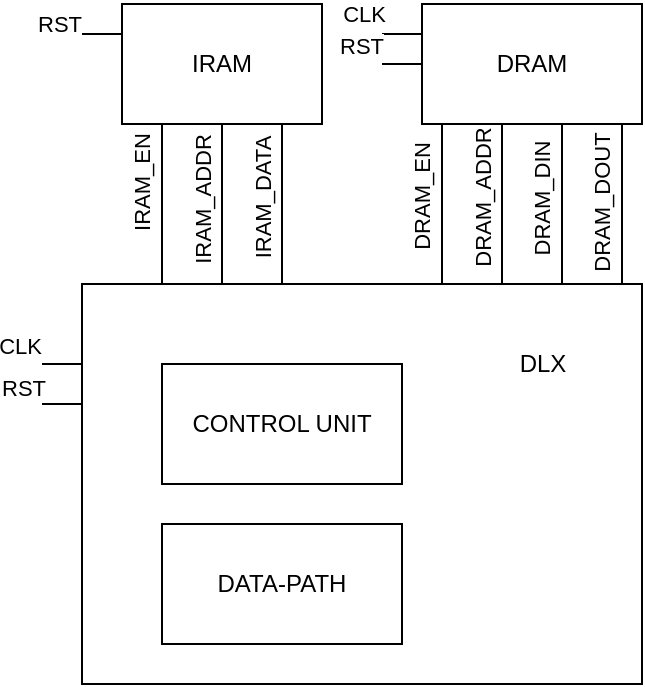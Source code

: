 <mxfile version="13.7.2" type="github">
  <diagram id="xcqGYUf3VXrsSio_z7OR" name="Page-1">
    <mxGraphModel dx="788" dy="1592" grid="1" gridSize="10" guides="1" tooltips="1" connect="1" arrows="1" fold="1" page="1" pageScale="1" pageWidth="850" pageHeight="1100" math="0" shadow="0">
      <root>
        <mxCell id="0" />
        <mxCell id="1" parent="0" />
        <mxCell id="gmM_LmoogHVwuD5NCm87-20" style="edgeStyle=orthogonalEdgeStyle;rounded=0;orthogonalLoop=1;jettySize=auto;html=1;exitX=0;exitY=0.5;exitDx=0;exitDy=0;endArrow=none;endFill=0;" edge="1" parent="1" source="gmM_LmoogHVwuD5NCm87-3">
          <mxGeometry relative="1" as="geometry">
            <mxPoint x="220" y="160" as="targetPoint" />
            <Array as="points">
              <mxPoint x="240" y="160" />
            </Array>
          </mxGeometry>
        </mxCell>
        <mxCell id="gmM_LmoogHVwuD5NCm87-25" value="" style="edgeLabel;html=1;align=center;verticalAlign=middle;resizable=0;points=[];" vertex="1" connectable="0" parent="gmM_LmoogHVwuD5NCm87-20">
          <mxGeometry x="0.982" y="-2" relative="1" as="geometry">
            <mxPoint x="-10.57" y="-8" as="offset" />
          </mxGeometry>
        </mxCell>
        <mxCell id="gmM_LmoogHVwuD5NCm87-27" value="CLK" style="edgeLabel;html=1;align=right;verticalAlign=bottom;resizable=0;points=[];labelPosition=left;verticalLabelPosition=top;" vertex="1" connectable="0" parent="gmM_LmoogHVwuD5NCm87-20">
          <mxGeometry x="0.982" y="-1" relative="1" as="geometry">
            <mxPoint as="offset" />
          </mxGeometry>
        </mxCell>
        <mxCell id="gmM_LmoogHVwuD5NCm87-22" style="edgeStyle=orthogonalEdgeStyle;rounded=0;orthogonalLoop=1;jettySize=auto;html=1;exitX=0;exitY=0.5;exitDx=0;exitDy=0;endArrow=none;endFill=0;" edge="1" parent="1" source="gmM_LmoogHVwuD5NCm87-3">
          <mxGeometry relative="1" as="geometry">
            <mxPoint x="220" y="180" as="targetPoint" />
            <Array as="points">
              <mxPoint x="240" y="180" />
            </Array>
          </mxGeometry>
        </mxCell>
        <mxCell id="gmM_LmoogHVwuD5NCm87-28" value="RST" style="edgeLabel;html=1;align=right;verticalAlign=bottom;resizable=0;points=[];labelPosition=left;verticalLabelPosition=top;" vertex="1" connectable="0" parent="gmM_LmoogHVwuD5NCm87-22">
          <mxGeometry x="0.9" relative="1" as="geometry">
            <mxPoint x="-1" as="offset" />
          </mxGeometry>
        </mxCell>
        <mxCell id="gmM_LmoogHVwuD5NCm87-3" value="" style="rounded=0;whiteSpace=wrap;html=1;fillColor=none;" vertex="1" parent="1">
          <mxGeometry x="240" y="120" width="280" height="200" as="geometry" />
        </mxCell>
        <mxCell id="gmM_LmoogHVwuD5NCm87-1" value="CONTROL UNIT" style="rounded=0;whiteSpace=wrap;html=1;fillColor=none;" vertex="1" parent="1">
          <mxGeometry x="280" y="160" width="120" height="60" as="geometry" />
        </mxCell>
        <mxCell id="gmM_LmoogHVwuD5NCm87-2" value="DATA-PATH" style="rounded=0;whiteSpace=wrap;html=1;fillColor=none;" vertex="1" parent="1">
          <mxGeometry x="280" y="240" width="120" height="60" as="geometry" />
        </mxCell>
        <mxCell id="gmM_LmoogHVwuD5NCm87-11" style="edgeStyle=orthogonalEdgeStyle;rounded=0;orthogonalLoop=1;jettySize=auto;html=1;exitX=0.5;exitY=1;exitDx=0;exitDy=0;entryX=0.25;entryY=0;entryDx=0;entryDy=0;endArrow=none;endFill=0;" edge="1" parent="1" source="gmM_LmoogHVwuD5NCm87-4" target="gmM_LmoogHVwuD5NCm87-3">
          <mxGeometry relative="1" as="geometry" />
        </mxCell>
        <mxCell id="gmM_LmoogHVwuD5NCm87-34" value="IRAM_ADDR" style="edgeLabel;html=1;align=center;verticalAlign=middle;resizable=0;points=[];horizontal=0;" vertex="1" connectable="0" parent="gmM_LmoogHVwuD5NCm87-11">
          <mxGeometry x="-0.053" relative="1" as="geometry">
            <mxPoint x="-10" as="offset" />
          </mxGeometry>
        </mxCell>
        <mxCell id="gmM_LmoogHVwuD5NCm87-12" style="edgeStyle=orthogonalEdgeStyle;rounded=0;orthogonalLoop=1;jettySize=auto;html=1;exitX=0.75;exitY=1;exitDx=0;exitDy=0;entryX=0.25;entryY=0;entryDx=0;entryDy=0;endArrow=none;endFill=0;" edge="1" parent="1" source="gmM_LmoogHVwuD5NCm87-4" target="gmM_LmoogHVwuD5NCm87-3">
          <mxGeometry relative="1" as="geometry">
            <Array as="points">
              <mxPoint x="340" y="120" />
            </Array>
          </mxGeometry>
        </mxCell>
        <mxCell id="gmM_LmoogHVwuD5NCm87-35" value="IRAM_DATA" style="edgeLabel;html=1;align=center;verticalAlign=middle;resizable=0;points=[];horizontal=0;" vertex="1" connectable="0" parent="gmM_LmoogHVwuD5NCm87-12">
          <mxGeometry x="-0.271" relative="1" as="geometry">
            <mxPoint x="-10" as="offset" />
          </mxGeometry>
        </mxCell>
        <mxCell id="gmM_LmoogHVwuD5NCm87-14" style="edgeStyle=orthogonalEdgeStyle;rounded=0;orthogonalLoop=1;jettySize=auto;html=1;exitX=0.25;exitY=1;exitDx=0;exitDy=0;entryX=0.25;entryY=0;entryDx=0;entryDy=0;endArrow=none;endFill=0;" edge="1" parent="1" source="gmM_LmoogHVwuD5NCm87-4" target="gmM_LmoogHVwuD5NCm87-3">
          <mxGeometry relative="1" as="geometry">
            <Array as="points">
              <mxPoint x="280" y="120" />
            </Array>
          </mxGeometry>
        </mxCell>
        <mxCell id="gmM_LmoogHVwuD5NCm87-33" value="IRAM_EN" style="edgeLabel;html=1;align=center;verticalAlign=middle;resizable=0;points=[];horizontal=0;" vertex="1" connectable="0" parent="gmM_LmoogHVwuD5NCm87-14">
          <mxGeometry x="-0.404" y="1" relative="1" as="geometry">
            <mxPoint x="-11" as="offset" />
          </mxGeometry>
        </mxCell>
        <mxCell id="gmM_LmoogHVwuD5NCm87-21" style="edgeStyle=orthogonalEdgeStyle;rounded=0;orthogonalLoop=1;jettySize=auto;html=1;exitX=0;exitY=0.25;exitDx=0;exitDy=0;endArrow=none;endFill=0;" edge="1" parent="1" source="gmM_LmoogHVwuD5NCm87-4">
          <mxGeometry relative="1" as="geometry">
            <mxPoint x="240" y="-5" as="targetPoint" />
          </mxGeometry>
        </mxCell>
        <mxCell id="gmM_LmoogHVwuD5NCm87-32" value="RST" style="edgeLabel;html=1;align=right;verticalAlign=bottom;resizable=0;points=[];labelPosition=left;verticalLabelPosition=top;" vertex="1" connectable="0" parent="gmM_LmoogHVwuD5NCm87-21">
          <mxGeometry x="0.973" y="2" relative="1" as="geometry">
            <mxPoint y="1" as="offset" />
          </mxGeometry>
        </mxCell>
        <mxCell id="gmM_LmoogHVwuD5NCm87-4" value="IRAM" style="rounded=0;whiteSpace=wrap;html=1;fillColor=none;" vertex="1" parent="1">
          <mxGeometry x="260" y="-20" width="100" height="60" as="geometry" />
        </mxCell>
        <mxCell id="gmM_LmoogHVwuD5NCm87-15" style="edgeStyle=orthogonalEdgeStyle;rounded=0;orthogonalLoop=1;jettySize=auto;html=1;exitX=0.5;exitY=1;exitDx=0;exitDy=0;entryX=0.75;entryY=0;entryDx=0;entryDy=0;endArrow=none;endFill=0;" edge="1" parent="1" source="gmM_LmoogHVwuD5NCm87-5" target="gmM_LmoogHVwuD5NCm87-3">
          <mxGeometry relative="1" as="geometry">
            <Array as="points">
              <mxPoint x="450" y="40" />
            </Array>
          </mxGeometry>
        </mxCell>
        <mxCell id="gmM_LmoogHVwuD5NCm87-37" value="DRAM_ADDR" style="edgeLabel;html=1;align=center;verticalAlign=middle;resizable=0;points=[];horizontal=0;" vertex="1" connectable="0" parent="gmM_LmoogHVwuD5NCm87-15">
          <mxGeometry x="0.095" relative="1" as="geometry">
            <mxPoint x="-10" as="offset" />
          </mxGeometry>
        </mxCell>
        <mxCell id="gmM_LmoogHVwuD5NCm87-16" style="edgeStyle=orthogonalEdgeStyle;rounded=0;orthogonalLoop=1;jettySize=auto;html=1;exitX=0.5;exitY=1;exitDx=0;exitDy=0;entryX=0.75;entryY=0;entryDx=0;entryDy=0;endArrow=none;endFill=0;" edge="1" parent="1" source="gmM_LmoogHVwuD5NCm87-5" target="gmM_LmoogHVwuD5NCm87-3">
          <mxGeometry relative="1" as="geometry">
            <Array as="points">
              <mxPoint x="420" y="40" />
              <mxPoint x="420" y="120" />
            </Array>
          </mxGeometry>
        </mxCell>
        <mxCell id="gmM_LmoogHVwuD5NCm87-36" value="DRAM_EN" style="edgeLabel;html=1;align=center;verticalAlign=middle;resizable=0;points=[];horizontal=0;" vertex="1" connectable="0" parent="gmM_LmoogHVwuD5NCm87-16">
          <mxGeometry x="0.054" y="-1" relative="1" as="geometry">
            <mxPoint x="-9" as="offset" />
          </mxGeometry>
        </mxCell>
        <mxCell id="gmM_LmoogHVwuD5NCm87-17" style="edgeStyle=orthogonalEdgeStyle;rounded=0;orthogonalLoop=1;jettySize=auto;html=1;exitX=0.5;exitY=1;exitDx=0;exitDy=0;entryX=0.75;entryY=0;entryDx=0;entryDy=0;endArrow=none;endFill=0;" edge="1" parent="1" source="gmM_LmoogHVwuD5NCm87-5" target="gmM_LmoogHVwuD5NCm87-3">
          <mxGeometry relative="1" as="geometry">
            <Array as="points">
              <mxPoint x="480" y="40" />
              <mxPoint x="480" y="120" />
            </Array>
          </mxGeometry>
        </mxCell>
        <mxCell id="gmM_LmoogHVwuD5NCm87-39" value="DRAM_DIN" style="edgeLabel;html=1;align=center;verticalAlign=middle;resizable=0;points=[];horizontal=0;" vertex="1" connectable="0" parent="gmM_LmoogHVwuD5NCm87-17">
          <mxGeometry x="-0.163" y="2" relative="1" as="geometry">
            <mxPoint x="-12" as="offset" />
          </mxGeometry>
        </mxCell>
        <mxCell id="gmM_LmoogHVwuD5NCm87-18" style="edgeStyle=orthogonalEdgeStyle;rounded=0;orthogonalLoop=1;jettySize=auto;html=1;exitX=0.5;exitY=1;exitDx=0;exitDy=0;entryX=0.75;entryY=0;entryDx=0;entryDy=0;endArrow=none;endFill=0;" edge="1" parent="1" source="gmM_LmoogHVwuD5NCm87-5" target="gmM_LmoogHVwuD5NCm87-3">
          <mxGeometry relative="1" as="geometry">
            <Array as="points">
              <mxPoint x="510" y="40" />
              <mxPoint x="510" y="120" />
            </Array>
          </mxGeometry>
        </mxCell>
        <mxCell id="gmM_LmoogHVwuD5NCm87-40" value="DRAM_DOUT" style="edgeLabel;html=1;align=center;verticalAlign=middle;resizable=0;points=[];horizontal=0;" vertex="1" connectable="0" parent="gmM_LmoogHVwuD5NCm87-18">
          <mxGeometry x="-0.088" relative="1" as="geometry">
            <mxPoint x="-10" as="offset" />
          </mxGeometry>
        </mxCell>
        <mxCell id="gmM_LmoogHVwuD5NCm87-23" style="edgeStyle=orthogonalEdgeStyle;rounded=0;orthogonalLoop=1;jettySize=auto;html=1;exitX=0;exitY=0.25;exitDx=0;exitDy=0;endArrow=none;endFill=0;" edge="1" parent="1" source="gmM_LmoogHVwuD5NCm87-5">
          <mxGeometry relative="1" as="geometry">
            <mxPoint x="390" y="-5.111" as="targetPoint" />
          </mxGeometry>
        </mxCell>
        <mxCell id="gmM_LmoogHVwuD5NCm87-30" value="CLK" style="edgeLabel;html=1;align=right;verticalAlign=bottom;resizable=0;points=[];labelPosition=left;verticalLabelPosition=top;" vertex="1" connectable="0" parent="gmM_LmoogHVwuD5NCm87-23">
          <mxGeometry x="1" y="-3" relative="1" as="geometry">
            <mxPoint x="-1" y="-2" as="offset" />
          </mxGeometry>
        </mxCell>
        <mxCell id="gmM_LmoogHVwuD5NCm87-24" style="edgeStyle=orthogonalEdgeStyle;rounded=0;orthogonalLoop=1;jettySize=auto;html=1;exitX=0;exitY=0.5;exitDx=0;exitDy=0;endArrow=none;endFill=0;" edge="1" parent="1" source="gmM_LmoogHVwuD5NCm87-5">
          <mxGeometry relative="1" as="geometry">
            <mxPoint x="390" y="9.889" as="targetPoint" />
          </mxGeometry>
        </mxCell>
        <mxCell id="gmM_LmoogHVwuD5NCm87-31" value="RST" style="edgeLabel;html=1;align=right;verticalAlign=bottom;resizable=0;points=[];labelPosition=left;verticalLabelPosition=top;" vertex="1" connectable="0" parent="gmM_LmoogHVwuD5NCm87-24">
          <mxGeometry x="1" y="-1" relative="1" as="geometry">
            <mxPoint y="-1" as="offset" />
          </mxGeometry>
        </mxCell>
        <mxCell id="gmM_LmoogHVwuD5NCm87-5" value="DRAM" style="rounded=0;whiteSpace=wrap;html=1;fillColor=none;" vertex="1" parent="1">
          <mxGeometry x="410" y="-20" width="110" height="60" as="geometry" />
        </mxCell>
        <mxCell id="gmM_LmoogHVwuD5NCm87-26" value="" style="edgeLabel;html=1;align=center;verticalAlign=middle;resizable=0;points=[];" vertex="1" connectable="0" parent="1">
          <mxGeometry x="212.004" y="170.001" as="geometry">
            <mxPoint x="-3" y="-1" as="offset" />
          </mxGeometry>
        </mxCell>
        <mxCell id="gmM_LmoogHVwuD5NCm87-29" value="DLX" style="text;html=1;align=center;verticalAlign=middle;resizable=0;points=[];autosize=1;" vertex="1" parent="1">
          <mxGeometry x="450" y="150" width="40" height="20" as="geometry" />
        </mxCell>
      </root>
    </mxGraphModel>
  </diagram>
</mxfile>
